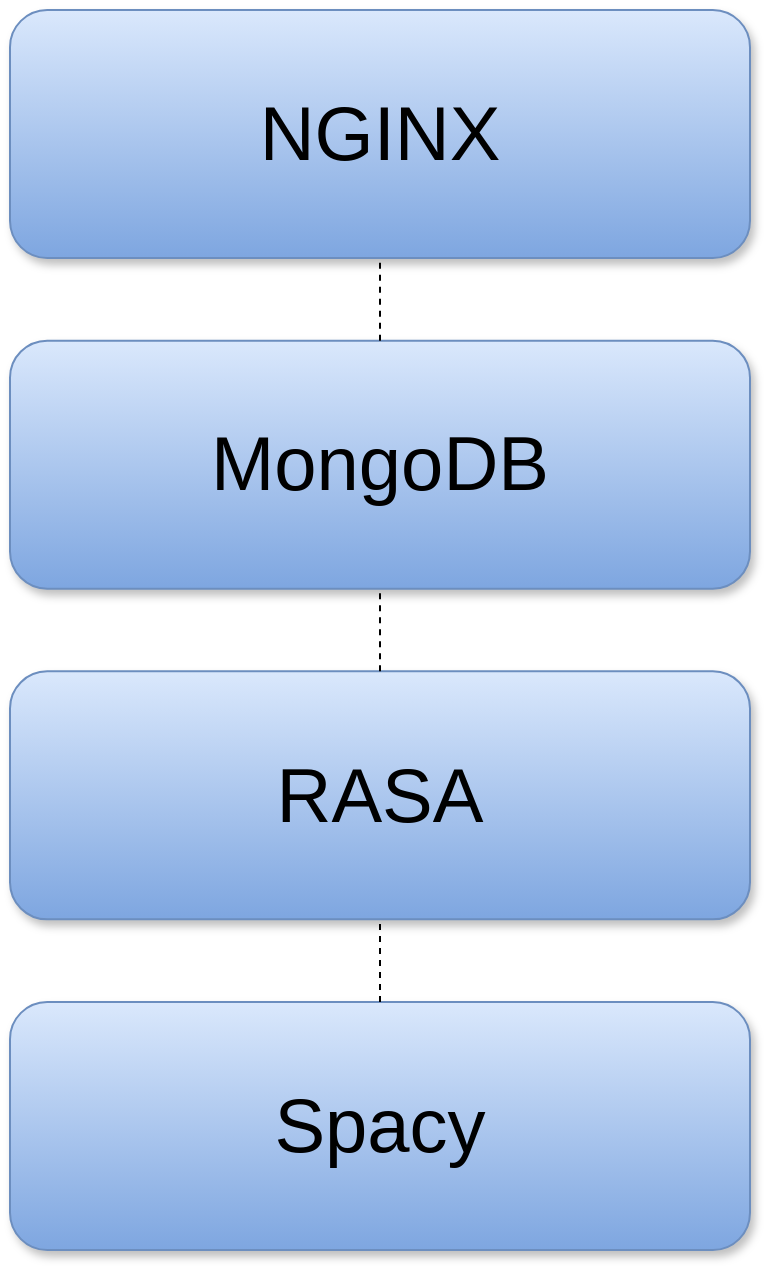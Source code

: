 <mxfile version="21.3.2" type="github">
  <diagram name="Seite-1" id="EHpXEGn98MhXjlWumOCO">
    <mxGraphModel dx="1526" dy="2025" grid="1" gridSize="10" guides="1" tooltips="1" connect="1" arrows="1" fold="1" page="1" pageScale="1" pageWidth="827" pageHeight="1169" math="0" shadow="0">
      <root>
        <mxCell id="0" />
        <mxCell id="1" parent="0" />
        <mxCell id="8DhdST5876_e4w24zvC--1" value="" style="group;fontSize=38;" vertex="1" connectable="0" parent="1">
          <mxGeometry x="100" y="-10" width="370" height="620" as="geometry" />
        </mxCell>
        <mxCell id="XIuJrTH9jcuLKCDRD7nm-1" value="NGINX" style="rounded=1;whiteSpace=wrap;html=1;fillColor=#dae8fc;strokeColor=#6c8ebf;glass=0;shadow=1;gradientColor=#7ea6e0;fixDash=0;snapToPoint=0;portConstraintRotation=0;fontSize=38;" parent="8DhdST5876_e4w24zvC--1" vertex="1">
          <mxGeometry width="370" height="124" as="geometry" />
        </mxCell>
        <mxCell id="XIuJrTH9jcuLKCDRD7nm-2" value="&lt;div style=&quot;font-size: 38px;&quot;&gt;RASA&lt;/div&gt;" style="rounded=1;whiteSpace=wrap;html=1;fillColor=#dae8fc;strokeColor=#6c8ebf;glass=0;shadow=1;gradientColor=#7ea6e0;fixDash=0;snapToPoint=0;portConstraintRotation=0;fontSize=38;" parent="8DhdST5876_e4w24zvC--1" vertex="1">
          <mxGeometry y="330.667" width="370" height="124" as="geometry" />
        </mxCell>
        <mxCell id="XIuJrTH9jcuLKCDRD7nm-4" value="MongoDB" style="rounded=1;whiteSpace=wrap;html=1;fillColor=#dae8fc;strokeColor=#6c8ebf;glass=0;shadow=1;gradientColor=#7ea6e0;fixDash=0;snapToPoint=0;portConstraintRotation=0;fontSize=38;" parent="8DhdST5876_e4w24zvC--1" vertex="1">
          <mxGeometry y="165.333" width="370" height="124" as="geometry" />
        </mxCell>
        <mxCell id="XIuJrTH9jcuLKCDRD7nm-5" value="Spacy" style="rounded=1;whiteSpace=wrap;html=1;fillColor=#dae8fc;strokeColor=#6c8ebf;glass=0;shadow=1;gradientColor=#7ea6e0;fixDash=0;snapToPoint=0;portConstraintRotation=0;fontSize=38;" parent="8DhdST5876_e4w24zvC--1" vertex="1">
          <mxGeometry y="496" width="370" height="124" as="geometry" />
        </mxCell>
        <mxCell id="XIuJrTH9jcuLKCDRD7nm-7" value="" style="endArrow=none;dashed=1;html=1;rounded=0;entryX=0.5;entryY=1;entryDx=0;entryDy=0;exitX=0.5;exitY=0;exitDx=0;exitDy=0;fontSize=38;" parent="8DhdST5876_e4w24zvC--1" source="XIuJrTH9jcuLKCDRD7nm-4" target="XIuJrTH9jcuLKCDRD7nm-1" edge="1">
          <mxGeometry width="50" height="50" relative="1" as="geometry">
            <mxPoint x="-493.333" y="268.667" as="sourcePoint" />
            <mxPoint x="-339.167" y="165.333" as="targetPoint" />
          </mxGeometry>
        </mxCell>
        <mxCell id="XIuJrTH9jcuLKCDRD7nm-8" value="" style="endArrow=none;dashed=1;html=1;rounded=0;entryX=0.5;entryY=1;entryDx=0;entryDy=0;exitX=0.5;exitY=0;exitDx=0;exitDy=0;fontSize=38;" parent="8DhdST5876_e4w24zvC--1" source="XIuJrTH9jcuLKCDRD7nm-2" target="XIuJrTH9jcuLKCDRD7nm-4" edge="1">
          <mxGeometry width="50" height="50" relative="1" as="geometry">
            <mxPoint x="801.667" y="392.667" as="sourcePoint" />
            <mxPoint x="801.667" y="351.333" as="targetPoint" />
          </mxGeometry>
        </mxCell>
        <mxCell id="XIuJrTH9jcuLKCDRD7nm-10" value="" style="endArrow=none;dashed=1;html=1;rounded=0;entryX=0.5;entryY=1;entryDx=0;entryDy=0;fontSize=38;" parent="8DhdST5876_e4w24zvC--1" source="XIuJrTH9jcuLKCDRD7nm-5" target="XIuJrTH9jcuLKCDRD7nm-2" edge="1">
          <mxGeometry width="50" height="50" relative="1" as="geometry">
            <mxPoint x="524.167" y="558" as="sourcePoint" />
            <mxPoint x="524.167" y="516.667" as="targetPoint" />
          </mxGeometry>
        </mxCell>
      </root>
    </mxGraphModel>
  </diagram>
</mxfile>
